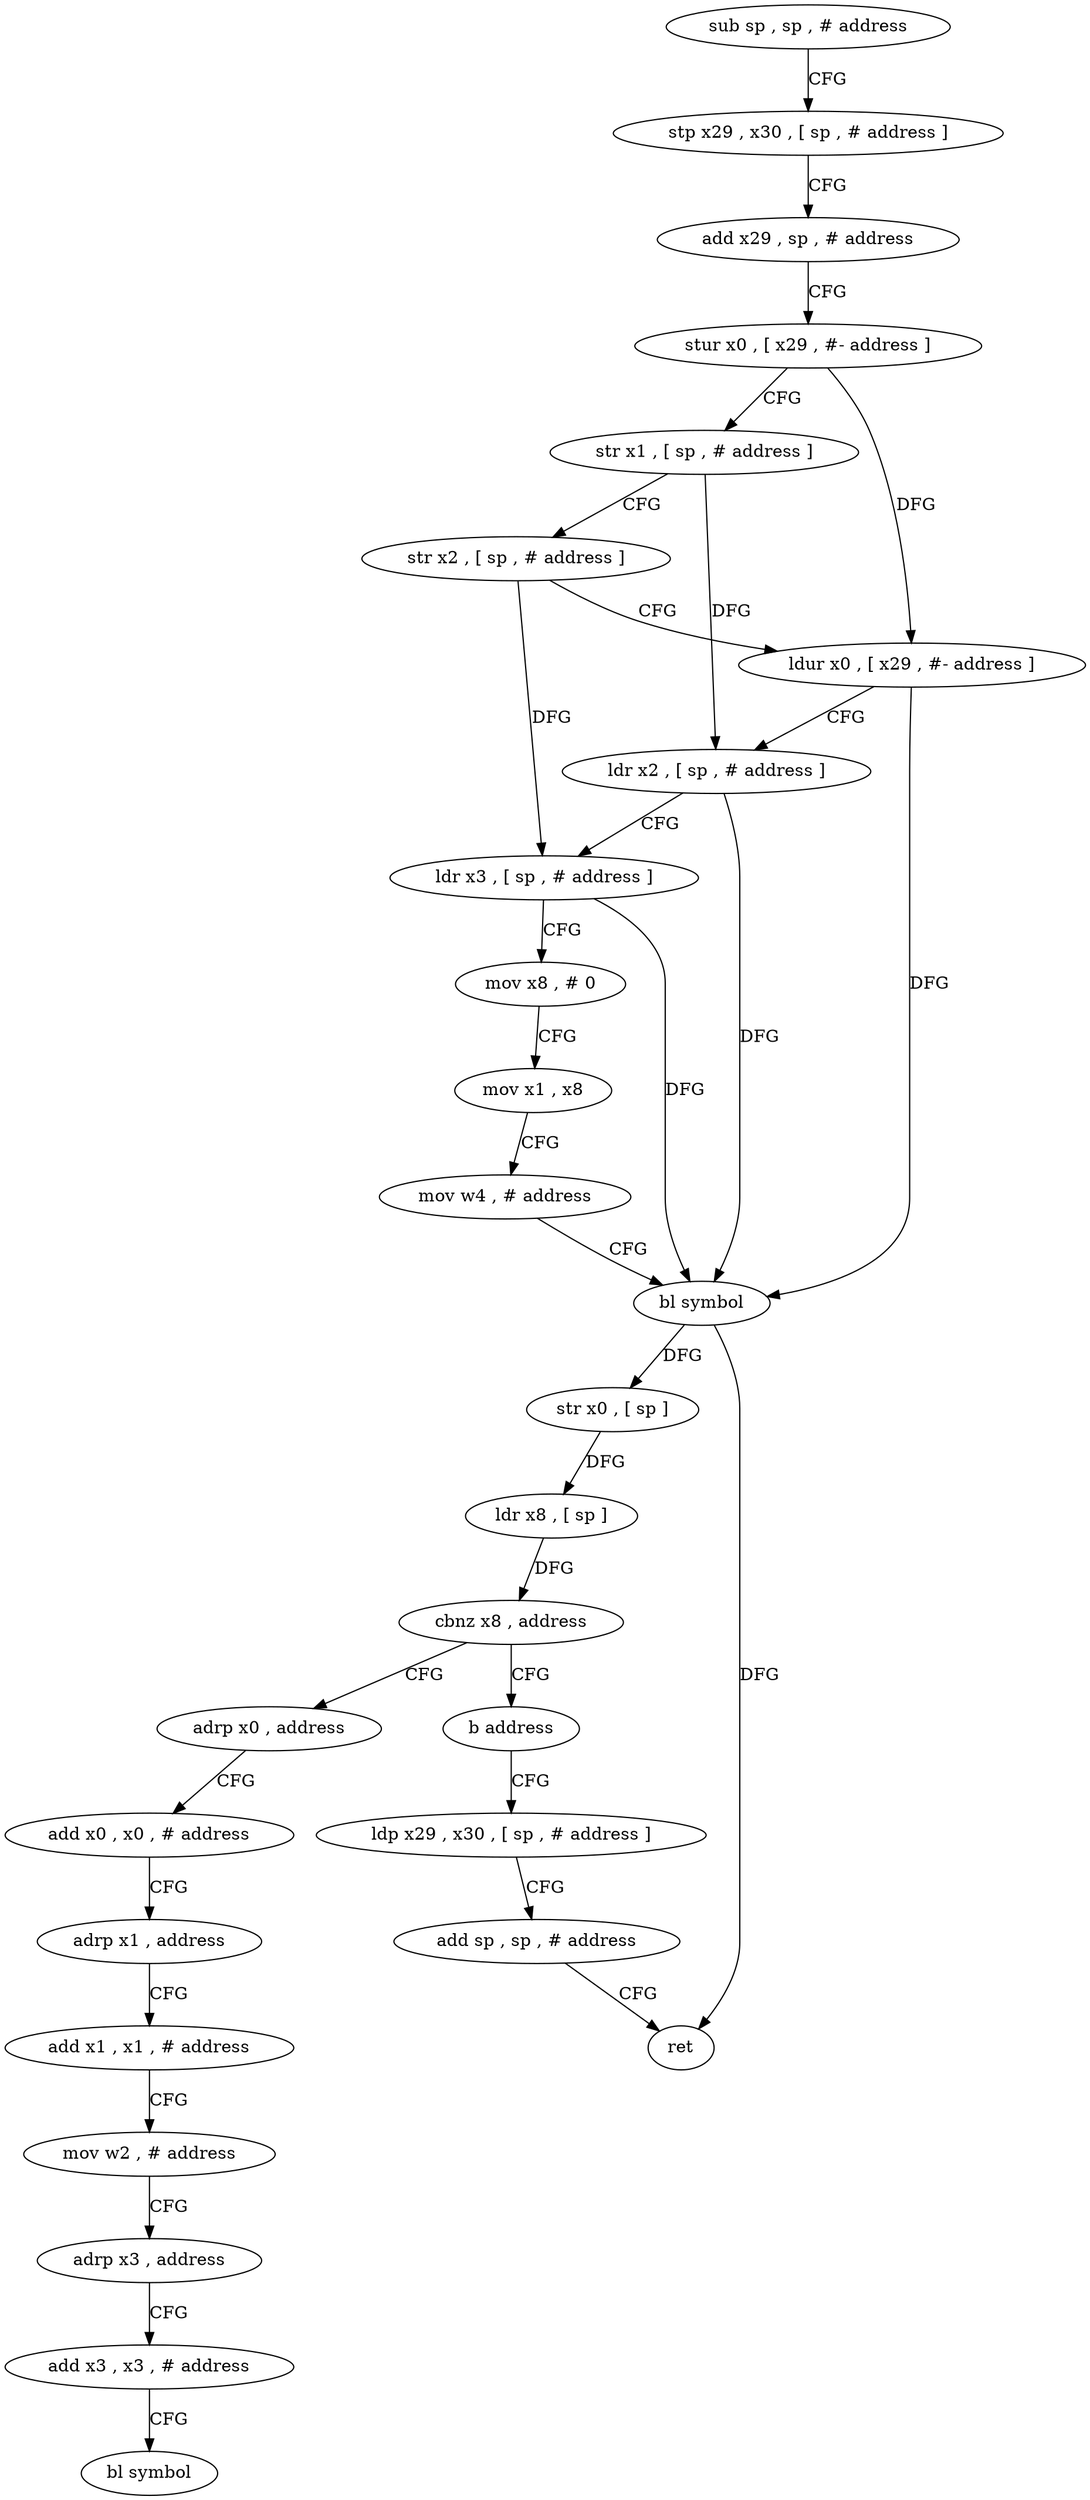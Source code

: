 digraph "func" {
"4258028" [label = "sub sp , sp , # address" ]
"4258032" [label = "stp x29 , x30 , [ sp , # address ]" ]
"4258036" [label = "add x29 , sp , # address" ]
"4258040" [label = "stur x0 , [ x29 , #- address ]" ]
"4258044" [label = "str x1 , [ sp , # address ]" ]
"4258048" [label = "str x2 , [ sp , # address ]" ]
"4258052" [label = "ldur x0 , [ x29 , #- address ]" ]
"4258056" [label = "ldr x2 , [ sp , # address ]" ]
"4258060" [label = "ldr x3 , [ sp , # address ]" ]
"4258064" [label = "mov x8 , # 0" ]
"4258068" [label = "mov x1 , x8" ]
"4258072" [label = "mov w4 , # address" ]
"4258076" [label = "bl symbol" ]
"4258080" [label = "str x0 , [ sp ]" ]
"4258084" [label = "ldr x8 , [ sp ]" ]
"4258088" [label = "cbnz x8 , address" ]
"4258096" [label = "adrp x0 , address" ]
"4258092" [label = "b address" ]
"4258100" [label = "add x0 , x0 , # address" ]
"4258104" [label = "adrp x1 , address" ]
"4258108" [label = "add x1 , x1 , # address" ]
"4258112" [label = "mov w2 , # address" ]
"4258116" [label = "adrp x3 , address" ]
"4258120" [label = "add x3 , x3 , # address" ]
"4258124" [label = "bl symbol" ]
"4258128" [label = "ldp x29 , x30 , [ sp , # address ]" ]
"4258132" [label = "add sp , sp , # address" ]
"4258136" [label = "ret" ]
"4258028" -> "4258032" [ label = "CFG" ]
"4258032" -> "4258036" [ label = "CFG" ]
"4258036" -> "4258040" [ label = "CFG" ]
"4258040" -> "4258044" [ label = "CFG" ]
"4258040" -> "4258052" [ label = "DFG" ]
"4258044" -> "4258048" [ label = "CFG" ]
"4258044" -> "4258056" [ label = "DFG" ]
"4258048" -> "4258052" [ label = "CFG" ]
"4258048" -> "4258060" [ label = "DFG" ]
"4258052" -> "4258056" [ label = "CFG" ]
"4258052" -> "4258076" [ label = "DFG" ]
"4258056" -> "4258060" [ label = "CFG" ]
"4258056" -> "4258076" [ label = "DFG" ]
"4258060" -> "4258064" [ label = "CFG" ]
"4258060" -> "4258076" [ label = "DFG" ]
"4258064" -> "4258068" [ label = "CFG" ]
"4258068" -> "4258072" [ label = "CFG" ]
"4258072" -> "4258076" [ label = "CFG" ]
"4258076" -> "4258080" [ label = "DFG" ]
"4258076" -> "4258136" [ label = "DFG" ]
"4258080" -> "4258084" [ label = "DFG" ]
"4258084" -> "4258088" [ label = "DFG" ]
"4258088" -> "4258096" [ label = "CFG" ]
"4258088" -> "4258092" [ label = "CFG" ]
"4258096" -> "4258100" [ label = "CFG" ]
"4258092" -> "4258128" [ label = "CFG" ]
"4258100" -> "4258104" [ label = "CFG" ]
"4258104" -> "4258108" [ label = "CFG" ]
"4258108" -> "4258112" [ label = "CFG" ]
"4258112" -> "4258116" [ label = "CFG" ]
"4258116" -> "4258120" [ label = "CFG" ]
"4258120" -> "4258124" [ label = "CFG" ]
"4258128" -> "4258132" [ label = "CFG" ]
"4258132" -> "4258136" [ label = "CFG" ]
}
